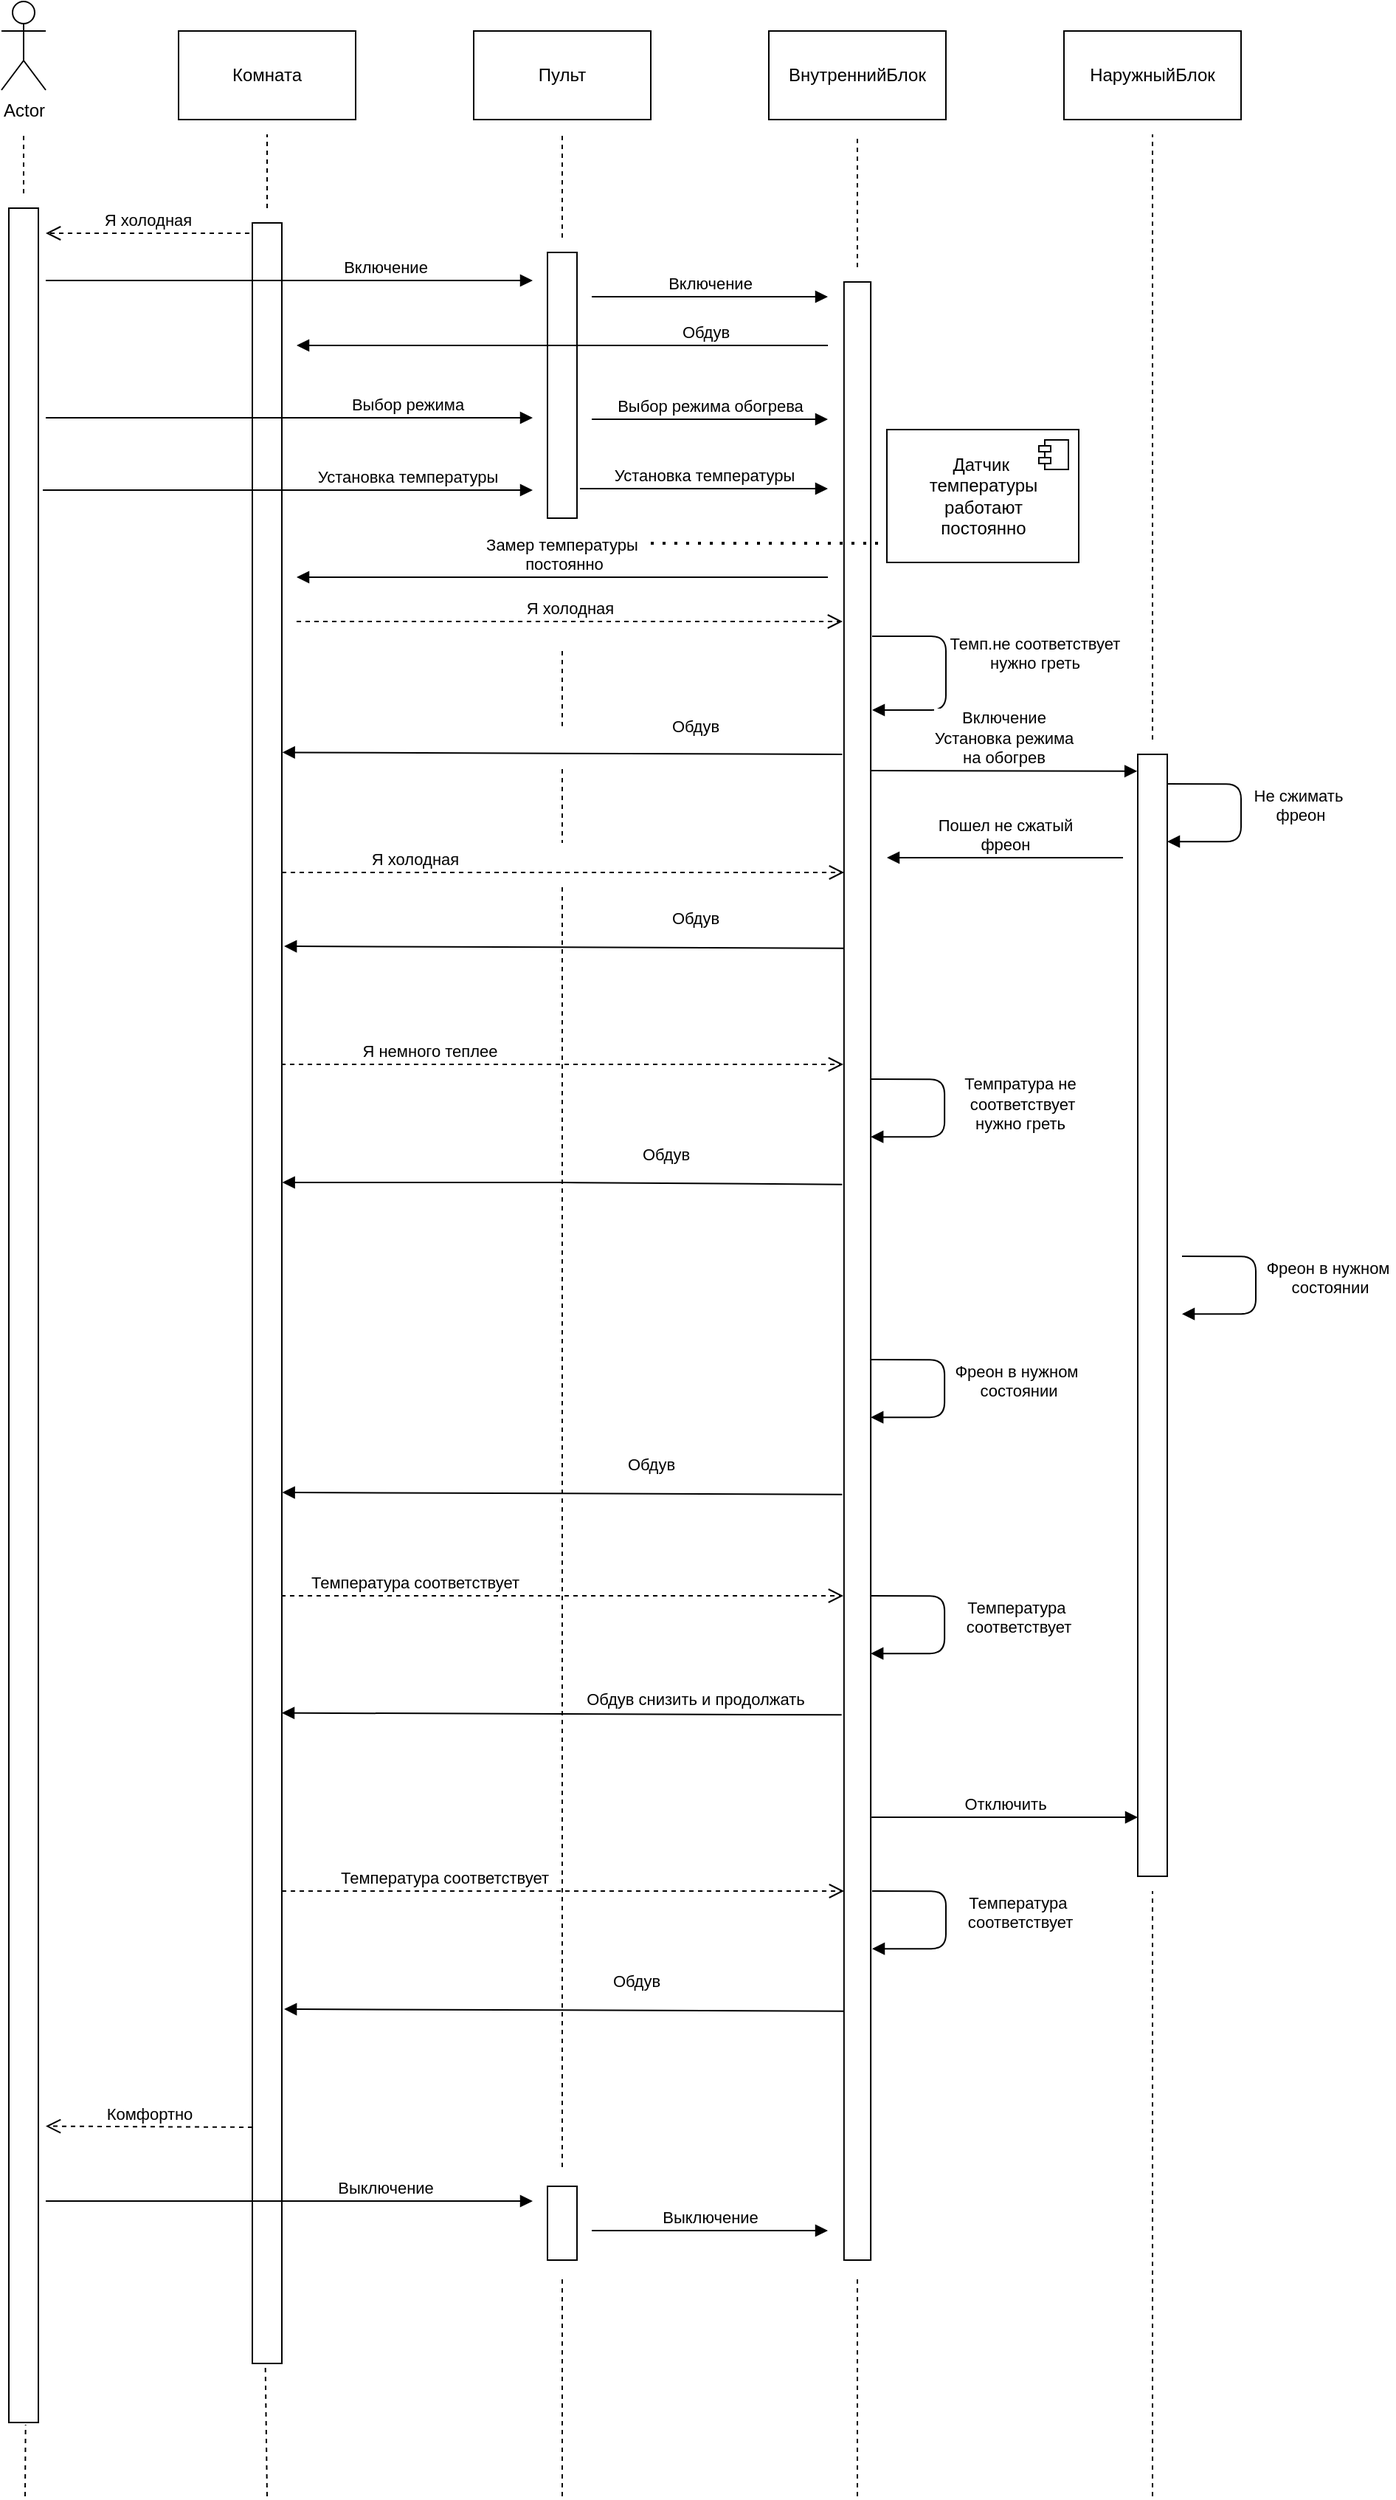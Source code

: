 <mxfile version="15.2.9" type="github">
  <diagram id="fSP1RlAC8vX0w-eQDweL" name="Page-1">
    <mxGraphModel dx="806" dy="490" grid="1" gridSize="10" guides="1" tooltips="1" connect="1" arrows="1" fold="1" page="1" pageScale="1" pageWidth="827" pageHeight="1169" math="0" shadow="0">
      <root>
        <mxCell id="0" />
        <mxCell id="1" parent="0" />
        <mxCell id="T-YBNMZaAXyBkbNDSHO9-1" value="Actor" style="shape=umlActor;verticalLabelPosition=bottom;verticalAlign=top;html=1;outlineConnect=0;" vertex="1" parent="1">
          <mxGeometry x="40" y="40" width="30" height="60" as="geometry" />
        </mxCell>
        <mxCell id="T-YBNMZaAXyBkbNDSHO9-2" value="&lt;font style=&quot;vertical-align: inherit&quot;&gt;&lt;font style=&quot;vertical-align: inherit&quot;&gt;Комната&lt;/font&gt;&lt;/font&gt;" style="rounded=0;whiteSpace=wrap;html=1;" vertex="1" parent="1">
          <mxGeometry x="160" y="60" width="120" height="60" as="geometry" />
        </mxCell>
        <mxCell id="T-YBNMZaAXyBkbNDSHO9-3" value="&lt;font style=&quot;vertical-align: inherit&quot;&gt;&lt;font style=&quot;vertical-align: inherit&quot;&gt;Пульт&lt;/font&gt;&lt;/font&gt;" style="rounded=0;whiteSpace=wrap;html=1;" vertex="1" parent="1">
          <mxGeometry x="360" y="60" width="120" height="60" as="geometry" />
        </mxCell>
        <mxCell id="T-YBNMZaAXyBkbNDSHO9-4" value="&lt;font style=&quot;vertical-align: inherit&quot;&gt;&lt;font style=&quot;vertical-align: inherit&quot;&gt;ВнутреннийБлок&lt;/font&gt;&lt;/font&gt;" style="rounded=0;whiteSpace=wrap;html=1;" vertex="1" parent="1">
          <mxGeometry x="560" y="60" width="120" height="60" as="geometry" />
        </mxCell>
        <mxCell id="T-YBNMZaAXyBkbNDSHO9-5" value="&lt;font style=&quot;vertical-align: inherit&quot;&gt;&lt;font style=&quot;vertical-align: inherit&quot;&gt;НаружныйБлок&lt;/font&gt;&lt;/font&gt;" style="rounded=0;whiteSpace=wrap;html=1;" vertex="1" parent="1">
          <mxGeometry x="760" y="60" width="120" height="60" as="geometry" />
        </mxCell>
        <mxCell id="T-YBNMZaAXyBkbNDSHO9-6" value="" style="html=1;points=[];perimeter=orthogonalPerimeter;" vertex="1" parent="1">
          <mxGeometry x="45" y="180" width="20" height="1500" as="geometry" />
        </mxCell>
        <mxCell id="T-YBNMZaAXyBkbNDSHO9-7" value="" style="endArrow=none;dashed=1;html=1;" edge="1" parent="1">
          <mxGeometry width="50" height="50" relative="1" as="geometry">
            <mxPoint x="55" y="170" as="sourcePoint" />
            <mxPoint x="55" y="130" as="targetPoint" />
          </mxGeometry>
        </mxCell>
        <mxCell id="T-YBNMZaAXyBkbNDSHO9-9" value="" style="html=1;points=[];perimeter=orthogonalPerimeter;" vertex="1" parent="1">
          <mxGeometry x="210" y="190" width="20" height="1450" as="geometry" />
        </mxCell>
        <mxCell id="T-YBNMZaAXyBkbNDSHO9-12" value="" style="html=1;points=[];perimeter=orthogonalPerimeter;" vertex="1" parent="1">
          <mxGeometry x="410" y="210" width="20" height="180" as="geometry" />
        </mxCell>
        <mxCell id="T-YBNMZaAXyBkbNDSHO9-14" value="Я холодная" style="html=1;verticalAlign=bottom;endArrow=open;dashed=1;endSize=8;" edge="1" parent="1">
          <mxGeometry relative="1" as="geometry">
            <mxPoint x="208" y="197" as="sourcePoint" />
            <mxPoint x="70" y="197" as="targetPoint" />
          </mxGeometry>
        </mxCell>
        <mxCell id="T-YBNMZaAXyBkbNDSHO9-19" value="Включение" style="html=1;verticalAlign=bottom;endArrow=block;" edge="1" parent="1">
          <mxGeometry x="0.394" width="80" relative="1" as="geometry">
            <mxPoint x="70" y="229" as="sourcePoint" />
            <mxPoint x="400" y="229" as="targetPoint" />
            <mxPoint as="offset" />
          </mxGeometry>
        </mxCell>
        <mxCell id="T-YBNMZaAXyBkbNDSHO9-20" value="Включение" style="html=1;verticalAlign=bottom;endArrow=block;" edge="1" parent="1">
          <mxGeometry width="80" relative="1" as="geometry">
            <mxPoint x="440" y="240" as="sourcePoint" />
            <mxPoint x="600" y="240" as="targetPoint" />
          </mxGeometry>
        </mxCell>
        <mxCell id="T-YBNMZaAXyBkbNDSHO9-21" value="" style="html=1;points=[];perimeter=orthogonalPerimeter;" vertex="1" parent="1">
          <mxGeometry x="610.93" y="230" width="18.14" height="1340" as="geometry" />
        </mxCell>
        <mxCell id="T-YBNMZaAXyBkbNDSHO9-24" value="Выбор режима" style="html=1;verticalAlign=bottom;endArrow=block;" edge="1" parent="1">
          <mxGeometry x="0.485" width="80" relative="1" as="geometry">
            <mxPoint x="70" y="322" as="sourcePoint" />
            <mxPoint x="400" y="322" as="targetPoint" />
            <mxPoint as="offset" />
          </mxGeometry>
        </mxCell>
        <mxCell id="T-YBNMZaAXyBkbNDSHO9-25" value="Выбор режима обогрева" style="html=1;verticalAlign=bottom;endArrow=block;" edge="1" parent="1">
          <mxGeometry width="80" relative="1" as="geometry">
            <mxPoint x="440" y="323" as="sourcePoint" />
            <mxPoint x="600" y="323" as="targetPoint" />
          </mxGeometry>
        </mxCell>
        <mxCell id="T-YBNMZaAXyBkbNDSHO9-26" value="Установка температуры" style="html=1;verticalAlign=bottom;endArrow=block;" edge="1" parent="1">
          <mxGeometry x="0.485" width="80" relative="1" as="geometry">
            <mxPoint x="68" y="371" as="sourcePoint" />
            <mxPoint x="400" y="371" as="targetPoint" />
            <mxPoint as="offset" />
          </mxGeometry>
        </mxCell>
        <mxCell id="T-YBNMZaAXyBkbNDSHO9-27" value="Установка температуры" style="html=1;verticalAlign=bottom;endArrow=block;" edge="1" parent="1">
          <mxGeometry x="-0.005" width="80" relative="1" as="geometry">
            <mxPoint x="432" y="370" as="sourcePoint" />
            <mxPoint x="600" y="370" as="targetPoint" />
            <mxPoint as="offset" />
          </mxGeometry>
        </mxCell>
        <mxCell id="T-YBNMZaAXyBkbNDSHO9-28" value="Замер температуры&amp;nbsp;&lt;br&gt;постоянно" style="html=1;verticalAlign=bottom;endArrow=block;" edge="1" parent="1">
          <mxGeometry x="-0.003" width="80" relative="1" as="geometry">
            <mxPoint x="600" y="430" as="sourcePoint" />
            <mxPoint x="240" y="430" as="targetPoint" />
            <mxPoint as="offset" />
          </mxGeometry>
        </mxCell>
        <mxCell id="T-YBNMZaAXyBkbNDSHO9-29" value="Я холодная" style="html=1;verticalAlign=bottom;endArrow=open;dashed=1;endSize=8;" edge="1" parent="1">
          <mxGeometry x="-0.003" relative="1" as="geometry">
            <mxPoint x="240" y="460" as="sourcePoint" />
            <mxPoint x="610" y="460" as="targetPoint" />
            <mxPoint as="offset" />
            <Array as="points">
              <mxPoint x="350" y="460" />
            </Array>
          </mxGeometry>
        </mxCell>
        <mxCell id="T-YBNMZaAXyBkbNDSHO9-31" value="Обдув" style="html=1;verticalAlign=bottom;endArrow=block;" edge="1" parent="1">
          <mxGeometry x="-0.537" width="80" relative="1" as="geometry">
            <mxPoint x="600" y="273" as="sourcePoint" />
            <mxPoint x="240" y="273" as="targetPoint" />
            <mxPoint as="offset" />
          </mxGeometry>
        </mxCell>
        <mxCell id="T-YBNMZaAXyBkbNDSHO9-32" value="Темп.не соответствует &lt;br&gt;нужно греть" style="html=1;verticalAlign=bottom;endArrow=block;" edge="1" parent="1">
          <mxGeometry x="0.027" y="60" width="80" relative="1" as="geometry">
            <mxPoint x="630" y="470" as="sourcePoint" />
            <mxPoint x="630" y="520" as="targetPoint" />
            <Array as="points">
              <mxPoint x="680" y="470" />
              <mxPoint x="680" y="520" />
            </Array>
            <mxPoint as="offset" />
          </mxGeometry>
        </mxCell>
        <mxCell id="T-YBNMZaAXyBkbNDSHO9-33" value="" style="html=1;points=[];perimeter=orthogonalPerimeter;" vertex="1" parent="1">
          <mxGeometry x="810" y="550" width="20" height="760" as="geometry" />
        </mxCell>
        <mxCell id="T-YBNMZaAXyBkbNDSHO9-34" value="Включение&lt;br&gt;Установка режима&lt;br&gt;на обогрев" style="html=1;verticalAlign=bottom;endArrow=block;entryX=-0.02;entryY=0.015;entryDx=0;entryDy=0;entryPerimeter=0;" edge="1" parent="1" target="T-YBNMZaAXyBkbNDSHO9-33">
          <mxGeometry width="80" relative="1" as="geometry">
            <mxPoint x="629" y="561" as="sourcePoint" />
            <mxPoint x="809.07" y="570" as="targetPoint" />
          </mxGeometry>
        </mxCell>
        <mxCell id="T-YBNMZaAXyBkbNDSHO9-35" value="Не сжимать&amp;nbsp;&lt;br&gt;фреон" style="html=1;verticalAlign=bottom;endArrow=block;exitX=1.051;exitY=0.153;exitDx=0;exitDy=0;exitPerimeter=0;" edge="1" parent="1">
          <mxGeometry x="0.15" y="40" width="80" relative="1" as="geometry">
            <mxPoint x="829.995" y="570" as="sourcePoint" />
            <mxPoint x="830" y="609.08" as="targetPoint" />
            <Array as="points">
              <mxPoint x="880" y="570.08" />
              <mxPoint x="880" y="609.08" />
            </Array>
            <mxPoint as="offset" />
          </mxGeometry>
        </mxCell>
        <mxCell id="T-YBNMZaAXyBkbNDSHO9-36" value="Пошел не сжатый&lt;br&gt;фреон" style="html=1;verticalAlign=bottom;endArrow=block;" edge="1" parent="1">
          <mxGeometry width="80" relative="1" as="geometry">
            <mxPoint x="800" y="620" as="sourcePoint" />
            <mxPoint x="640" y="620" as="targetPoint" />
            <Array as="points">
              <mxPoint x="680" y="620" />
            </Array>
          </mxGeometry>
        </mxCell>
        <mxCell id="T-YBNMZaAXyBkbNDSHO9-37" value="Обдув" style="html=1;verticalAlign=bottom;endArrow=block;entryX=1.025;entryY=0.053;entryDx=0;entryDy=0;entryPerimeter=0;exitX=-0.059;exitY=0.032;exitDx=0;exitDy=0;exitPerimeter=0;" edge="1" parent="1">
          <mxGeometry x="-0.474" y="-10" width="80" relative="1" as="geometry">
            <mxPoint x="609.68" y="550" as="sourcePoint" />
            <mxPoint x="230.32" y="548.68" as="targetPoint" />
            <mxPoint as="offset" />
          </mxGeometry>
        </mxCell>
        <mxCell id="T-YBNMZaAXyBkbNDSHO9-38" value="Обдув" style="html=1;verticalAlign=bottom;endArrow=block;entryX=1.025;entryY=0.053;entryDx=0;entryDy=0;entryPerimeter=0;exitX=-0.059;exitY=0.032;exitDx=0;exitDy=0;exitPerimeter=0;" edge="1" parent="1">
          <mxGeometry x="-0.468" y="-11" width="80" relative="1" as="geometry">
            <mxPoint x="610.93" y="681.32" as="sourcePoint" />
            <mxPoint x="231.57" y="680" as="targetPoint" />
            <mxPoint as="offset" />
          </mxGeometry>
        </mxCell>
        <mxCell id="T-YBNMZaAXyBkbNDSHO9-41" value="Я холодная" style="html=1;verticalAlign=bottom;endArrow=open;dashed=1;endSize=8;entryX=0.004;entryY=0.151;entryDx=0;entryDy=0;entryPerimeter=0;" edge="1" parent="1">
          <mxGeometry x="-0.528" relative="1" as="geometry">
            <mxPoint x="230" y="630" as="sourcePoint" />
            <mxPoint x="611.003" y="630" as="targetPoint" />
            <mxPoint as="offset" />
          </mxGeometry>
        </mxCell>
        <mxCell id="T-YBNMZaAXyBkbNDSHO9-42" value="Я немного теплее" style="html=1;verticalAlign=bottom;endArrow=open;dashed=1;endSize=8;entryX=0.004;entryY=0.151;entryDx=0;entryDy=0;entryPerimeter=0;" edge="1" parent="1">
          <mxGeometry x="-0.472" relative="1" as="geometry">
            <mxPoint x="229.5" y="760" as="sourcePoint" />
            <mxPoint x="610.503" y="760" as="targetPoint" />
            <mxPoint as="offset" />
          </mxGeometry>
        </mxCell>
        <mxCell id="T-YBNMZaAXyBkbNDSHO9-43" value="Темпратура не&lt;br&gt;&amp;nbsp;соответствует &lt;br&gt;нужно греть" style="html=1;verticalAlign=bottom;endArrow=block;exitX=1.051;exitY=0.153;exitDx=0;exitDy=0;exitPerimeter=0;" edge="1" parent="1">
          <mxGeometry x="0.281" y="-51" width="80" relative="1" as="geometry">
            <mxPoint x="629.07" y="770" as="sourcePoint" />
            <mxPoint x="629.075" y="809.08" as="targetPoint" />
            <Array as="points">
              <mxPoint x="679.075" y="770.08" />
              <mxPoint x="679.075" y="809.08" />
            </Array>
            <mxPoint x="51" y="51" as="offset" />
          </mxGeometry>
        </mxCell>
        <mxCell id="T-YBNMZaAXyBkbNDSHO9-44" value="Обдув" style="html=1;verticalAlign=bottom;endArrow=block;entryX=1.025;entryY=0.053;entryDx=0;entryDy=0;entryPerimeter=0;exitX=-0.059;exitY=0.032;exitDx=0;exitDy=0;exitPerimeter=0;" edge="1" parent="1">
          <mxGeometry x="-0.369" y="-10" width="80" relative="1" as="geometry">
            <mxPoint x="609.68" y="841.32" as="sourcePoint" />
            <mxPoint x="230.32" y="840.0" as="targetPoint" />
            <mxPoint as="offset" />
            <Array as="points">
              <mxPoint x="420" y="840" />
            </Array>
          </mxGeometry>
        </mxCell>
        <mxCell id="T-YBNMZaAXyBkbNDSHO9-45" value="Фреон в нужном&amp;nbsp;&lt;br&gt;состоянии" style="html=1;verticalAlign=bottom;endArrow=block;exitX=1.051;exitY=0.153;exitDx=0;exitDy=0;exitPerimeter=0;" edge="1" parent="1">
          <mxGeometry x="0.15" y="50" width="80" relative="1" as="geometry">
            <mxPoint x="629.07" y="960" as="sourcePoint" />
            <mxPoint x="629.075" y="999.08" as="targetPoint" />
            <Array as="points">
              <mxPoint x="679.075" y="960.08" />
              <mxPoint x="679.075" y="999.08" />
            </Array>
            <mxPoint as="offset" />
          </mxGeometry>
        </mxCell>
        <mxCell id="T-YBNMZaAXyBkbNDSHO9-46" value="Фреон в нужном&amp;nbsp;&lt;br&gt;состоянии" style="html=1;verticalAlign=bottom;endArrow=block;exitX=1.051;exitY=0.153;exitDx=0;exitDy=0;exitPerimeter=0;" edge="1" parent="1">
          <mxGeometry x="0.15" y="50" width="80" relative="1" as="geometry">
            <mxPoint x="840" y="890" as="sourcePoint" />
            <mxPoint x="840.005" y="929.08" as="targetPoint" />
            <Array as="points">
              <mxPoint x="890.005" y="890.08" />
              <mxPoint x="890.005" y="929.08" />
            </Array>
            <mxPoint as="offset" />
          </mxGeometry>
        </mxCell>
        <mxCell id="T-YBNMZaAXyBkbNDSHO9-48" value="Обдув" style="html=1;verticalAlign=bottom;endArrow=block;entryX=1.025;entryY=0.053;entryDx=0;entryDy=0;entryPerimeter=0;exitX=-0.059;exitY=0.032;exitDx=0;exitDy=0;exitPerimeter=0;" edge="1" parent="1">
          <mxGeometry x="-0.316" y="-11" width="80" relative="1" as="geometry">
            <mxPoint x="609.68" y="1051.32" as="sourcePoint" />
            <mxPoint x="230.32" y="1050.0" as="targetPoint" />
            <mxPoint as="offset" />
          </mxGeometry>
        </mxCell>
        <mxCell id="T-YBNMZaAXyBkbNDSHO9-49" value="Температура соответствует" style="html=1;verticalAlign=bottom;endArrow=open;dashed=1;endSize=8;entryX=0.004;entryY=0.151;entryDx=0;entryDy=0;entryPerimeter=0;" edge="1" parent="1">
          <mxGeometry x="-0.525" relative="1" as="geometry">
            <mxPoint x="229.5" y="1120" as="sourcePoint" />
            <mxPoint x="610.503" y="1120" as="targetPoint" />
            <mxPoint as="offset" />
          </mxGeometry>
        </mxCell>
        <mxCell id="T-YBNMZaAXyBkbNDSHO9-50" value="Температура&amp;nbsp;&lt;br&gt;соответствует" style="html=1;verticalAlign=bottom;endArrow=block;exitX=1.051;exitY=0.153;exitDx=0;exitDy=0;exitPerimeter=0;" edge="1" parent="1">
          <mxGeometry x="0.15" y="50" width="80" relative="1" as="geometry">
            <mxPoint x="629.07" y="1120" as="sourcePoint" />
            <mxPoint x="629.075" y="1159.08" as="targetPoint" />
            <Array as="points">
              <mxPoint x="679.075" y="1120.08" />
              <mxPoint x="679.075" y="1159.08" />
            </Array>
            <mxPoint as="offset" />
          </mxGeometry>
        </mxCell>
        <mxCell id="T-YBNMZaAXyBkbNDSHO9-52" value="Обдув снизить и продолжать" style="html=1;verticalAlign=bottom;endArrow=block;entryX=1.025;entryY=0.053;entryDx=0;entryDy=0;entryPerimeter=0;exitX=-0.059;exitY=0.032;exitDx=0;exitDy=0;exitPerimeter=0;" edge="1" parent="1">
          <mxGeometry x="-0.476" y="-1" width="80" relative="1" as="geometry">
            <mxPoint x="609.36" y="1200.66" as="sourcePoint" />
            <mxPoint x="230.0" y="1199.34" as="targetPoint" />
            <mxPoint as="offset" />
          </mxGeometry>
        </mxCell>
        <mxCell id="T-YBNMZaAXyBkbNDSHO9-53" value="Отключить" style="html=1;verticalAlign=bottom;endArrow=block;exitX=1.007;exitY=0.207;exitDx=0;exitDy=0;exitPerimeter=0;entryX=-0.02;entryY=0.015;entryDx=0;entryDy=0;entryPerimeter=0;" edge="1" parent="1">
          <mxGeometry width="80" relative="1" as="geometry">
            <mxPoint x="629.6" y="1270" as="sourcePoint" />
            <mxPoint x="810.003" y="1270.02" as="targetPoint" />
          </mxGeometry>
        </mxCell>
        <mxCell id="T-YBNMZaAXyBkbNDSHO9-54" value="Температура&amp;nbsp;&lt;br&gt;соответствует" style="html=1;verticalAlign=bottom;endArrow=block;exitX=1.051;exitY=0.153;exitDx=0;exitDy=0;exitPerimeter=0;" edge="1" parent="1">
          <mxGeometry x="0.15" y="50" width="80" relative="1" as="geometry">
            <mxPoint x="630" y="1320" as="sourcePoint" />
            <mxPoint x="630.005" y="1359.08" as="targetPoint" />
            <Array as="points">
              <mxPoint x="680.005" y="1320.08" />
              <mxPoint x="680.005" y="1359.08" />
            </Array>
            <mxPoint as="offset" />
          </mxGeometry>
        </mxCell>
        <mxCell id="T-YBNMZaAXyBkbNDSHO9-55" value="Температура соответствует" style="html=1;verticalAlign=bottom;endArrow=open;dashed=1;endSize=8;entryX=0.004;entryY=0.151;entryDx=0;entryDy=0;entryPerimeter=0;" edge="1" parent="1">
          <mxGeometry x="-0.423" relative="1" as="geometry">
            <mxPoint x="230" y="1320" as="sourcePoint" />
            <mxPoint x="611.003" y="1320" as="targetPoint" />
            <mxPoint as="offset" />
          </mxGeometry>
        </mxCell>
        <mxCell id="T-YBNMZaAXyBkbNDSHO9-56" value="Обдув" style="html=1;verticalAlign=bottom;endArrow=block;entryX=1.025;entryY=0.053;entryDx=0;entryDy=0;entryPerimeter=0;exitX=-0.059;exitY=0.032;exitDx=0;exitDy=0;exitPerimeter=0;" edge="1" parent="1">
          <mxGeometry x="-0.257" y="-11" width="80" relative="1" as="geometry">
            <mxPoint x="610.93" y="1401.32" as="sourcePoint" />
            <mxPoint x="231.57" y="1400.0" as="targetPoint" />
            <mxPoint as="offset" />
          </mxGeometry>
        </mxCell>
        <mxCell id="T-YBNMZaAXyBkbNDSHO9-57" value="Комфортно" style="html=1;verticalAlign=bottom;endArrow=open;dashed=1;endSize=8;entryX=1.15;entryY=0.011;entryDx=0;entryDy=0;entryPerimeter=0;exitX=-0.1;exitY=0.006;exitDx=0;exitDy=0;exitPerimeter=0;" edge="1" parent="1">
          <mxGeometry relative="1" as="geometry">
            <mxPoint x="210" y="1480" as="sourcePoint" />
            <mxPoint x="70" y="1479.26" as="targetPoint" />
          </mxGeometry>
        </mxCell>
        <mxCell id="T-YBNMZaAXyBkbNDSHO9-58" value="" style="html=1;points=[];perimeter=orthogonalPerimeter;" vertex="1" parent="1">
          <mxGeometry x="410" y="1520" width="20" height="50" as="geometry" />
        </mxCell>
        <mxCell id="T-YBNMZaAXyBkbNDSHO9-59" value="Выключение" style="html=1;verticalAlign=bottom;endArrow=block;" edge="1" parent="1">
          <mxGeometry x="0.394" width="80" relative="1" as="geometry">
            <mxPoint x="70" y="1530" as="sourcePoint" />
            <mxPoint x="400" y="1530" as="targetPoint" />
            <mxPoint as="offset" />
          </mxGeometry>
        </mxCell>
        <mxCell id="T-YBNMZaAXyBkbNDSHO9-60" value="Выключение" style="html=1;verticalAlign=bottom;endArrow=block;" edge="1" parent="1">
          <mxGeometry width="80" relative="1" as="geometry">
            <mxPoint x="440" y="1550" as="sourcePoint" />
            <mxPoint x="600" y="1550" as="targetPoint" />
          </mxGeometry>
        </mxCell>
        <mxCell id="T-YBNMZaAXyBkbNDSHO9-61" value="" style="endArrow=none;dashed=1;html=1;" edge="1" parent="1">
          <mxGeometry width="50" height="50" relative="1" as="geometry">
            <mxPoint x="420" y="200" as="sourcePoint" />
            <mxPoint x="420" y="130" as="targetPoint" />
          </mxGeometry>
        </mxCell>
        <mxCell id="T-YBNMZaAXyBkbNDSHO9-62" value="" style="endArrow=none;dashed=1;html=1;" edge="1" parent="1">
          <mxGeometry width="50" height="50" relative="1" as="geometry">
            <mxPoint x="620" y="220" as="sourcePoint" />
            <mxPoint x="620" y="130" as="targetPoint" />
          </mxGeometry>
        </mxCell>
        <mxCell id="T-YBNMZaAXyBkbNDSHO9-63" value="" style="endArrow=none;dashed=1;html=1;" edge="1" parent="1">
          <mxGeometry width="50" height="50" relative="1" as="geometry">
            <mxPoint x="220" y="180" as="sourcePoint" />
            <mxPoint x="220" y="130" as="targetPoint" />
          </mxGeometry>
        </mxCell>
        <mxCell id="T-YBNMZaAXyBkbNDSHO9-64" value="" style="endArrow=none;dashed=1;html=1;entryX=0.567;entryY=1.001;entryDx=0;entryDy=0;entryPerimeter=0;" edge="1" parent="1" target="T-YBNMZaAXyBkbNDSHO9-6">
          <mxGeometry width="50" height="50" relative="1" as="geometry">
            <mxPoint x="56" y="1730" as="sourcePoint" />
            <mxPoint x="60" y="1690" as="targetPoint" />
          </mxGeometry>
        </mxCell>
        <mxCell id="T-YBNMZaAXyBkbNDSHO9-65" value="" style="endArrow=none;dashed=1;html=1;entryX=0.442;entryY=1.002;entryDx=0;entryDy=0;entryPerimeter=0;" edge="1" parent="1" target="T-YBNMZaAXyBkbNDSHO9-9">
          <mxGeometry width="50" height="50" relative="1" as="geometry">
            <mxPoint x="220" y="1730" as="sourcePoint" />
            <mxPoint x="320" y="1710" as="targetPoint" />
          </mxGeometry>
        </mxCell>
        <mxCell id="T-YBNMZaAXyBkbNDSHO9-66" value="" style="endArrow=none;dashed=1;html=1;" edge="1" parent="1">
          <mxGeometry width="50" height="50" relative="1" as="geometry">
            <mxPoint x="420" y="1730" as="sourcePoint" />
            <mxPoint x="420" y="1580" as="targetPoint" />
          </mxGeometry>
        </mxCell>
        <mxCell id="T-YBNMZaAXyBkbNDSHO9-67" value="" style="endArrow=none;dashed=1;html=1;" edge="1" parent="1">
          <mxGeometry width="50" height="50" relative="1" as="geometry">
            <mxPoint x="620" y="1730" as="sourcePoint" />
            <mxPoint x="620" y="1580" as="targetPoint" />
          </mxGeometry>
        </mxCell>
        <mxCell id="T-YBNMZaAXyBkbNDSHO9-68" value="" style="endArrow=none;dashed=1;html=1;" edge="1" parent="1">
          <mxGeometry width="50" height="50" relative="1" as="geometry">
            <mxPoint x="820" y="1730" as="sourcePoint" />
            <mxPoint x="820" y="1320" as="targetPoint" />
          </mxGeometry>
        </mxCell>
        <mxCell id="T-YBNMZaAXyBkbNDSHO9-69" value="" style="endArrow=none;dashed=1;html=1;" edge="1" parent="1">
          <mxGeometry width="50" height="50" relative="1" as="geometry">
            <mxPoint x="820" y="540" as="sourcePoint" />
            <mxPoint x="820" y="130" as="targetPoint" />
          </mxGeometry>
        </mxCell>
        <mxCell id="T-YBNMZaAXyBkbNDSHO9-70" value="" style="endArrow=none;dashed=1;html=1;" edge="1" parent="1">
          <mxGeometry width="50" height="50" relative="1" as="geometry">
            <mxPoint x="420" y="480" as="sourcePoint" />
            <mxPoint x="420" y="530.833" as="targetPoint" />
          </mxGeometry>
        </mxCell>
        <mxCell id="T-YBNMZaAXyBkbNDSHO9-71" value="" style="endArrow=none;dashed=1;html=1;" edge="1" parent="1">
          <mxGeometry width="50" height="50" relative="1" as="geometry">
            <mxPoint x="420" y="560" as="sourcePoint" />
            <mxPoint x="420" y="610" as="targetPoint" />
          </mxGeometry>
        </mxCell>
        <mxCell id="T-YBNMZaAXyBkbNDSHO9-72" value="" style="endArrow=none;dashed=1;html=1;" edge="1" parent="1">
          <mxGeometry width="50" height="50" relative="1" as="geometry">
            <mxPoint x="420" y="640" as="sourcePoint" />
            <mxPoint x="420" y="1510" as="targetPoint" />
          </mxGeometry>
        </mxCell>
        <mxCell id="T-YBNMZaAXyBkbNDSHO9-73" value="Датчик&amp;nbsp;&lt;br&gt;температуры&lt;br&gt;работают&lt;br&gt;постоянно" style="html=1;dropTarget=0;" vertex="1" parent="1">
          <mxGeometry x="640" y="330" width="130" height="90" as="geometry" />
        </mxCell>
        <mxCell id="T-YBNMZaAXyBkbNDSHO9-74" value="" style="shape=module;jettyWidth=8;jettyHeight=4;" vertex="1" parent="T-YBNMZaAXyBkbNDSHO9-73">
          <mxGeometry x="1" width="20" height="20" relative="1" as="geometry">
            <mxPoint x="-27" y="7" as="offset" />
          </mxGeometry>
        </mxCell>
        <mxCell id="T-YBNMZaAXyBkbNDSHO9-75" value="" style="endArrow=none;dashed=1;html=1;dashPattern=1 3;strokeWidth=2;entryX=-0.023;entryY=0.856;entryDx=0;entryDy=0;entryPerimeter=0;" edge="1" parent="1" target="T-YBNMZaAXyBkbNDSHO9-73">
          <mxGeometry width="50" height="50" relative="1" as="geometry">
            <mxPoint x="480" y="407" as="sourcePoint" />
            <mxPoint x="560" y="400" as="targetPoint" />
          </mxGeometry>
        </mxCell>
      </root>
    </mxGraphModel>
  </diagram>
</mxfile>
